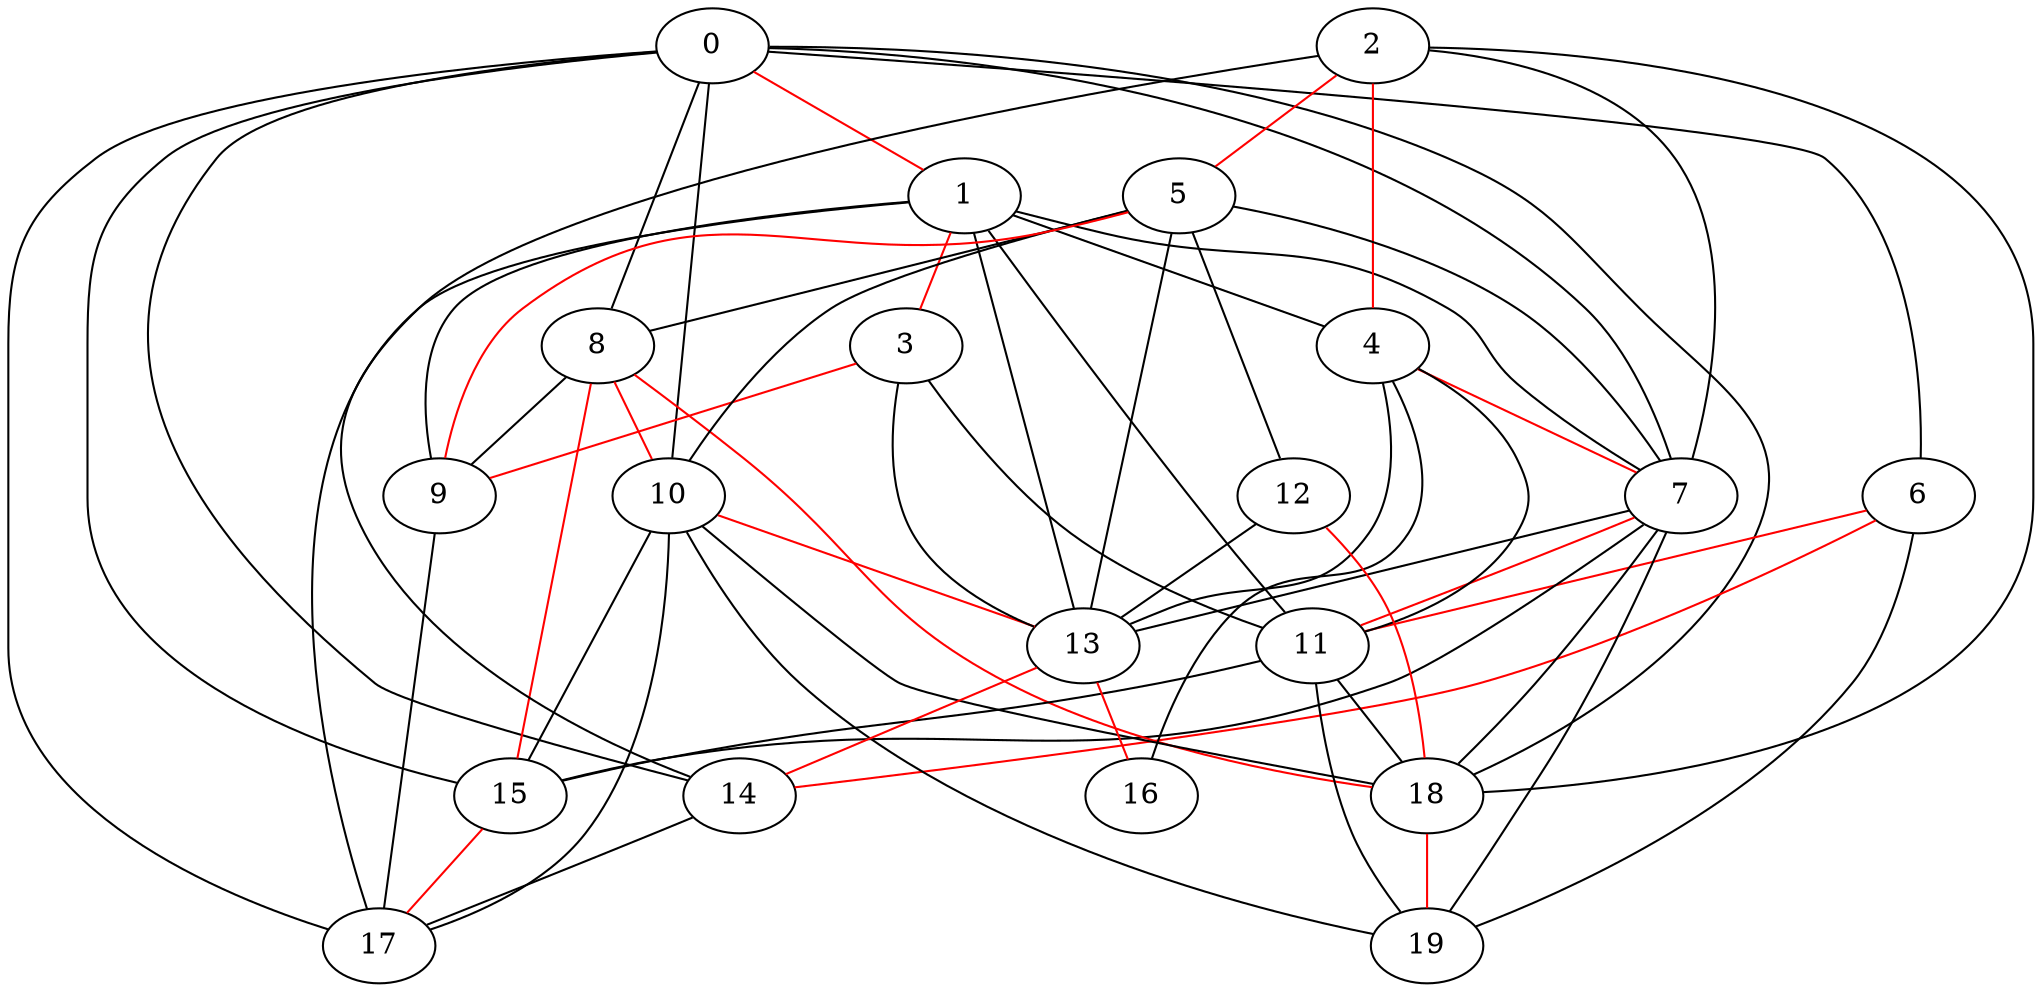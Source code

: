 graph colour{
	0 -- 1[color=red];
	0 -- 6;
	0 -- 7;
	0 -- 8;
	0 -- 10;
	0 -- 14;
	0 -- 15;
	0 -- 17;
	0 -- 18;
	1 -- 3[color=red];
	1 -- 4;
	1 -- 7;
	1 -- 9;
	1 -- 11;
	1 -- 13;
	1 -- 17;
	2 -- 4[color=red];
	2 -- 5[color=red];
	2 -- 7;
	2 -- 14;
	2 -- 18;
	3 -- 9[color=red];
	3 -- 11;
	3 -- 13;
	4 -- 7[color=red];
	4 -- 11;
	4 -- 13;
	4 -- 16;
	5 -- 7;
	5 -- 8;
	5 -- 9[color=red];
	5 -- 10;
	5 -- 12;
	5 -- 13;
	6 -- 11[color=red];
	6 -- 14[color=red];
	6 -- 19;
	7 -- 11[color=red];
	7 -- 13;
	7 -- 15;
	7 -- 18;
	7 -- 19;
	8 -- 9;
	8 -- 10[color=red];
	8 -- 15[color=red];
	8 -- 18[color=red];
	9 -- 17;
	10 -- 13[color=red];
	10 -- 15;
	10 -- 17;
	10 -- 18;
	10 -- 19;
	11 -- 15;
	11 -- 18;
	11 -- 19;
	12 -- 13;
	12 -- 18[color=red];
	13 -- 14[color=red];
	13 -- 16[color=red];
	14 -- 17;
	15 -- 17[color=red];
	16;
	17;
	18 -- 19[color=red];
	19
}
